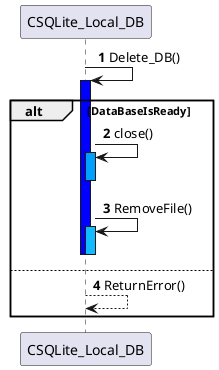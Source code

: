 @startuml


autonumber
CSQLite_Local_DB -> CSQLite_Local_DB  : Delete_DB()
activate CSQLite_Local_DB #0000FF

alt DataBaseIsReady
    CSQLite_Local_DB -> CSQLite_Local_DB : close()
    activate CSQLite_Local_DB #00A0FF
    deactivate CSQLite_Local_DB
    CSQLite_Local_DB -> CSQLite_Local_DB : RemoveFile()
    activate CSQLite_Local_DB #10BBFF
    deactivate CSQLite_Local_DB
    deactivate CSQLite_Local_DB
else
    CSQLite_Local_DB --> CSQLite_Local_DB : ReturnError()
end

@enduml
